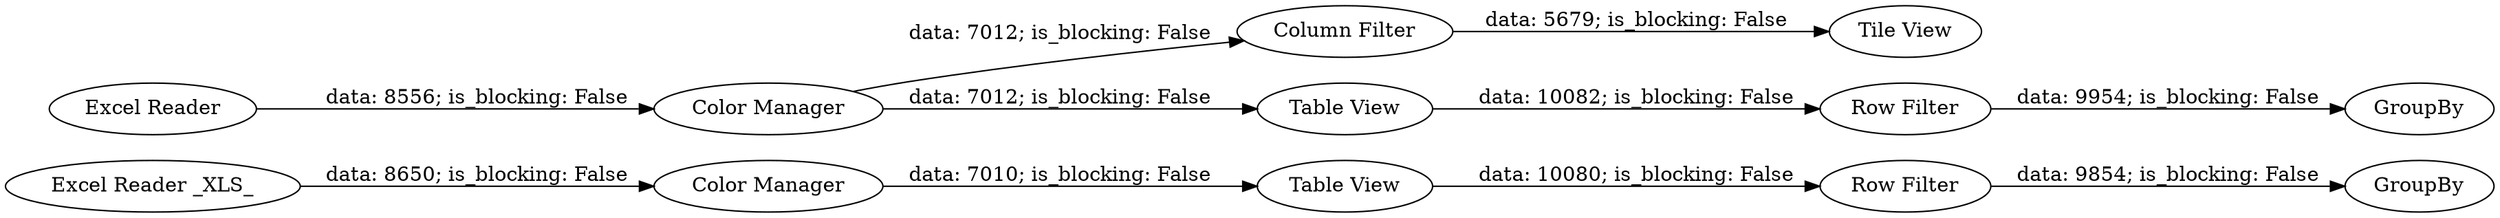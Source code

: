 digraph {
	"-6587381014139174394_24" [label="Row Filter"]
	"-6587381014139174394_14" [label="Color Manager"]
	"-6587381014139174394_18" [label="Column Filter"]
	"-6587381014139174394_17" [label="Tile View"]
	"-6587381014139174394_26" [label="Excel Reader"]
	"-6587381014139174394_22" [label="Color Manager"]
	"-6587381014139174394_20" [label=GroupBy]
	"-6587381014139174394_23" [label="Table View"]
	"-6587381014139174394_21" [label="Excel Reader _XLS_"]
	"-6587381014139174394_16" [label="Row Filter"]
	"-6587381014139174394_15" [label="Table View"]
	"-6587381014139174394_25" [label=GroupBy]
	"-6587381014139174394_21" -> "-6587381014139174394_22" [label="data: 8650; is_blocking: False"]
	"-6587381014139174394_16" -> "-6587381014139174394_20" [label="data: 9954; is_blocking: False"]
	"-6587381014139174394_14" -> "-6587381014139174394_15" [label="data: 7012; is_blocking: False"]
	"-6587381014139174394_18" -> "-6587381014139174394_17" [label="data: 5679; is_blocking: False"]
	"-6587381014139174394_14" -> "-6587381014139174394_18" [label="data: 7012; is_blocking: False"]
	"-6587381014139174394_22" -> "-6587381014139174394_23" [label="data: 7010; is_blocking: False"]
	"-6587381014139174394_26" -> "-6587381014139174394_14" [label="data: 8556; is_blocking: False"]
	"-6587381014139174394_15" -> "-6587381014139174394_16" [label="data: 10082; is_blocking: False"]
	"-6587381014139174394_24" -> "-6587381014139174394_25" [label="data: 9854; is_blocking: False"]
	"-6587381014139174394_23" -> "-6587381014139174394_24" [label="data: 10080; is_blocking: False"]
	rankdir=LR
}
